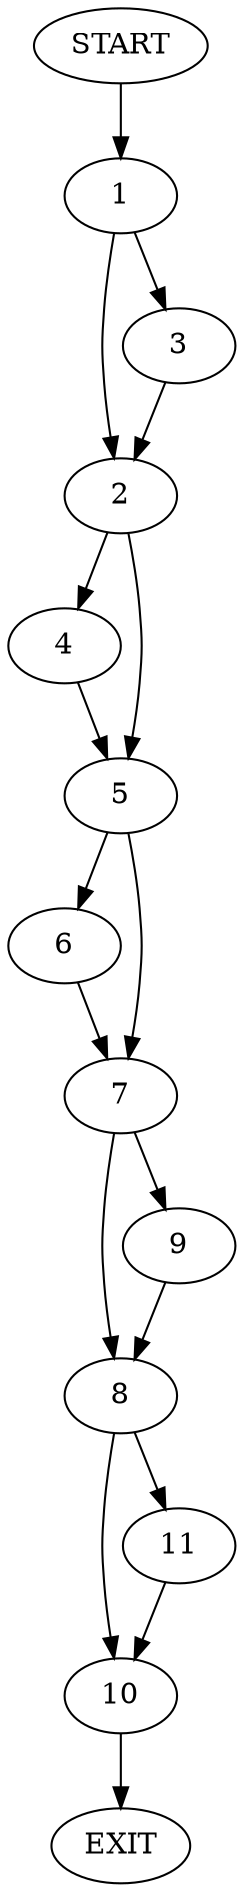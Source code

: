 digraph {
0 [label="START"]
12 [label="EXIT"]
0 -> 1
1 -> 2
1 -> 3
3 -> 2
2 -> 4
2 -> 5
4 -> 5
5 -> 6
5 -> 7
7 -> 8
7 -> 9
6 -> 7
8 -> 10
8 -> 11
9 -> 8
10 -> 12
11 -> 10
}
